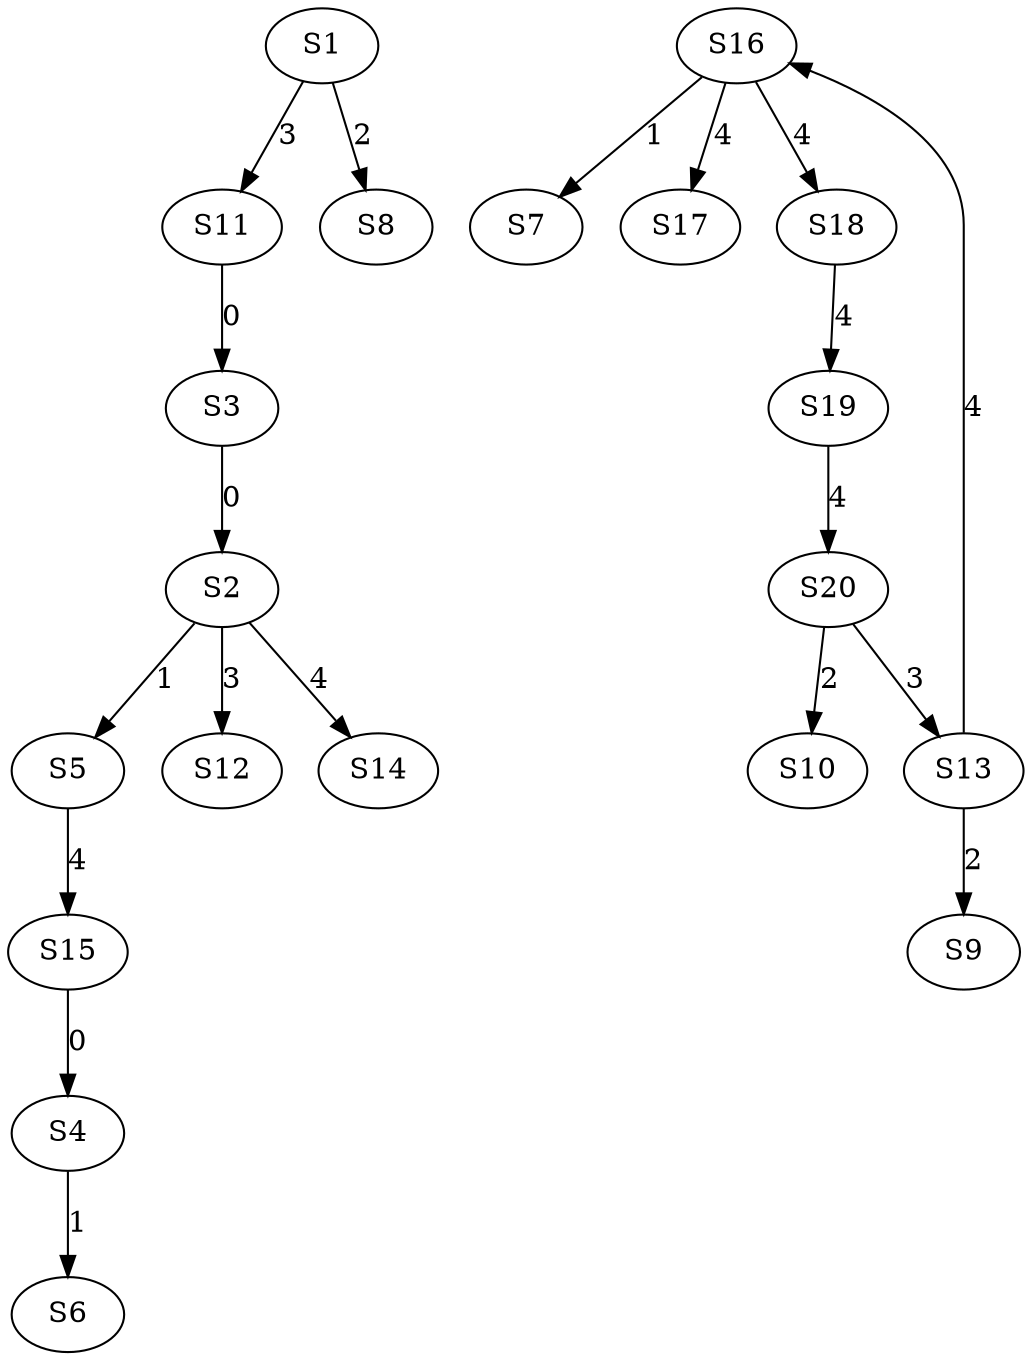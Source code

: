 strict digraph {
	S3 -> S2 [ label = 0 ];
	S11 -> S3 [ label = 0 ];
	S15 -> S4 [ label = 0 ];
	S2 -> S5 [ label = 1 ];
	S4 -> S6 [ label = 1 ];
	S16 -> S7 [ label = 1 ];
	S1 -> S8 [ label = 2 ];
	S13 -> S9 [ label = 2 ];
	S20 -> S10 [ label = 2 ];
	S1 -> S11 [ label = 3 ];
	S2 -> S12 [ label = 3 ];
	S20 -> S13 [ label = 3 ];
	S2 -> S14 [ label = 4 ];
	S5 -> S15 [ label = 4 ];
	S13 -> S16 [ label = 4 ];
	S16 -> S17 [ label = 4 ];
	S16 -> S18 [ label = 4 ];
	S18 -> S19 [ label = 4 ];
	S19 -> S20 [ label = 4 ];
}
